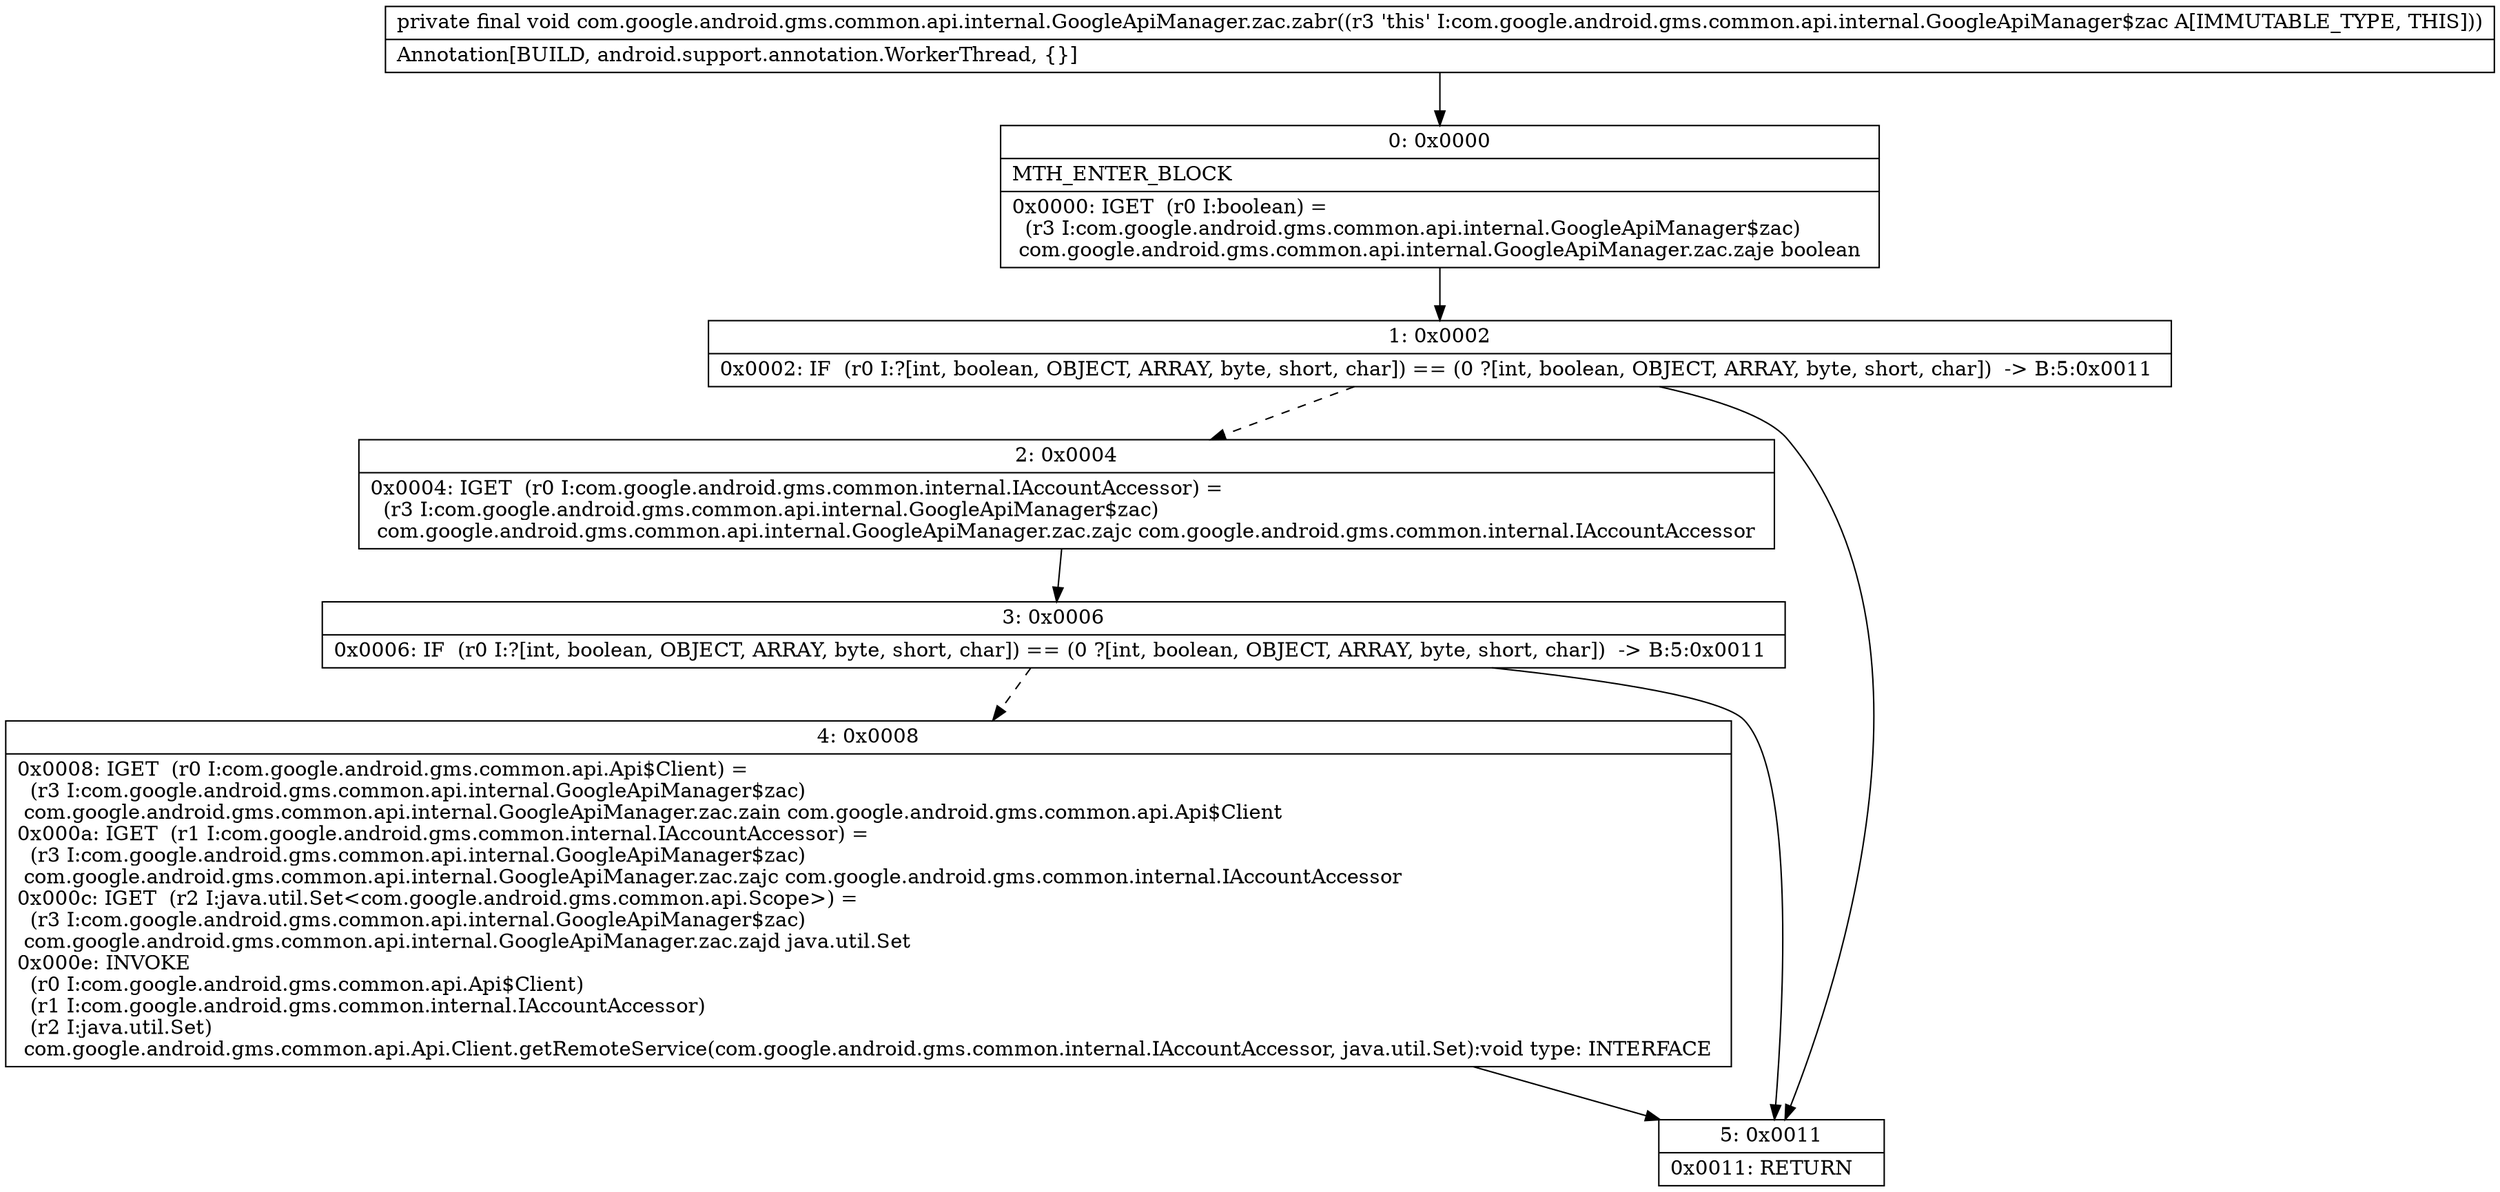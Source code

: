 digraph "CFG forcom.google.android.gms.common.api.internal.GoogleApiManager.zac.zabr()V" {
Node_0 [shape=record,label="{0\:\ 0x0000|MTH_ENTER_BLOCK\l|0x0000: IGET  (r0 I:boolean) = \l  (r3 I:com.google.android.gms.common.api.internal.GoogleApiManager$zac)\l com.google.android.gms.common.api.internal.GoogleApiManager.zac.zaje boolean \l}"];
Node_1 [shape=record,label="{1\:\ 0x0002|0x0002: IF  (r0 I:?[int, boolean, OBJECT, ARRAY, byte, short, char]) == (0 ?[int, boolean, OBJECT, ARRAY, byte, short, char])  \-\> B:5:0x0011 \l}"];
Node_2 [shape=record,label="{2\:\ 0x0004|0x0004: IGET  (r0 I:com.google.android.gms.common.internal.IAccountAccessor) = \l  (r3 I:com.google.android.gms.common.api.internal.GoogleApiManager$zac)\l com.google.android.gms.common.api.internal.GoogleApiManager.zac.zajc com.google.android.gms.common.internal.IAccountAccessor \l}"];
Node_3 [shape=record,label="{3\:\ 0x0006|0x0006: IF  (r0 I:?[int, boolean, OBJECT, ARRAY, byte, short, char]) == (0 ?[int, boolean, OBJECT, ARRAY, byte, short, char])  \-\> B:5:0x0011 \l}"];
Node_4 [shape=record,label="{4\:\ 0x0008|0x0008: IGET  (r0 I:com.google.android.gms.common.api.Api$Client) = \l  (r3 I:com.google.android.gms.common.api.internal.GoogleApiManager$zac)\l com.google.android.gms.common.api.internal.GoogleApiManager.zac.zain com.google.android.gms.common.api.Api$Client \l0x000a: IGET  (r1 I:com.google.android.gms.common.internal.IAccountAccessor) = \l  (r3 I:com.google.android.gms.common.api.internal.GoogleApiManager$zac)\l com.google.android.gms.common.api.internal.GoogleApiManager.zac.zajc com.google.android.gms.common.internal.IAccountAccessor \l0x000c: IGET  (r2 I:java.util.Set\<com.google.android.gms.common.api.Scope\>) = \l  (r3 I:com.google.android.gms.common.api.internal.GoogleApiManager$zac)\l com.google.android.gms.common.api.internal.GoogleApiManager.zac.zajd java.util.Set \l0x000e: INVOKE  \l  (r0 I:com.google.android.gms.common.api.Api$Client)\l  (r1 I:com.google.android.gms.common.internal.IAccountAccessor)\l  (r2 I:java.util.Set)\l com.google.android.gms.common.api.Api.Client.getRemoteService(com.google.android.gms.common.internal.IAccountAccessor, java.util.Set):void type: INTERFACE \l}"];
Node_5 [shape=record,label="{5\:\ 0x0011|0x0011: RETURN   \l}"];
MethodNode[shape=record,label="{private final void com.google.android.gms.common.api.internal.GoogleApiManager.zac.zabr((r3 'this' I:com.google.android.gms.common.api.internal.GoogleApiManager$zac A[IMMUTABLE_TYPE, THIS]))  | Annotation[BUILD, android.support.annotation.WorkerThread, \{\}]\l}"];
MethodNode -> Node_0;
Node_0 -> Node_1;
Node_1 -> Node_2[style=dashed];
Node_1 -> Node_5;
Node_2 -> Node_3;
Node_3 -> Node_4[style=dashed];
Node_3 -> Node_5;
Node_4 -> Node_5;
}

